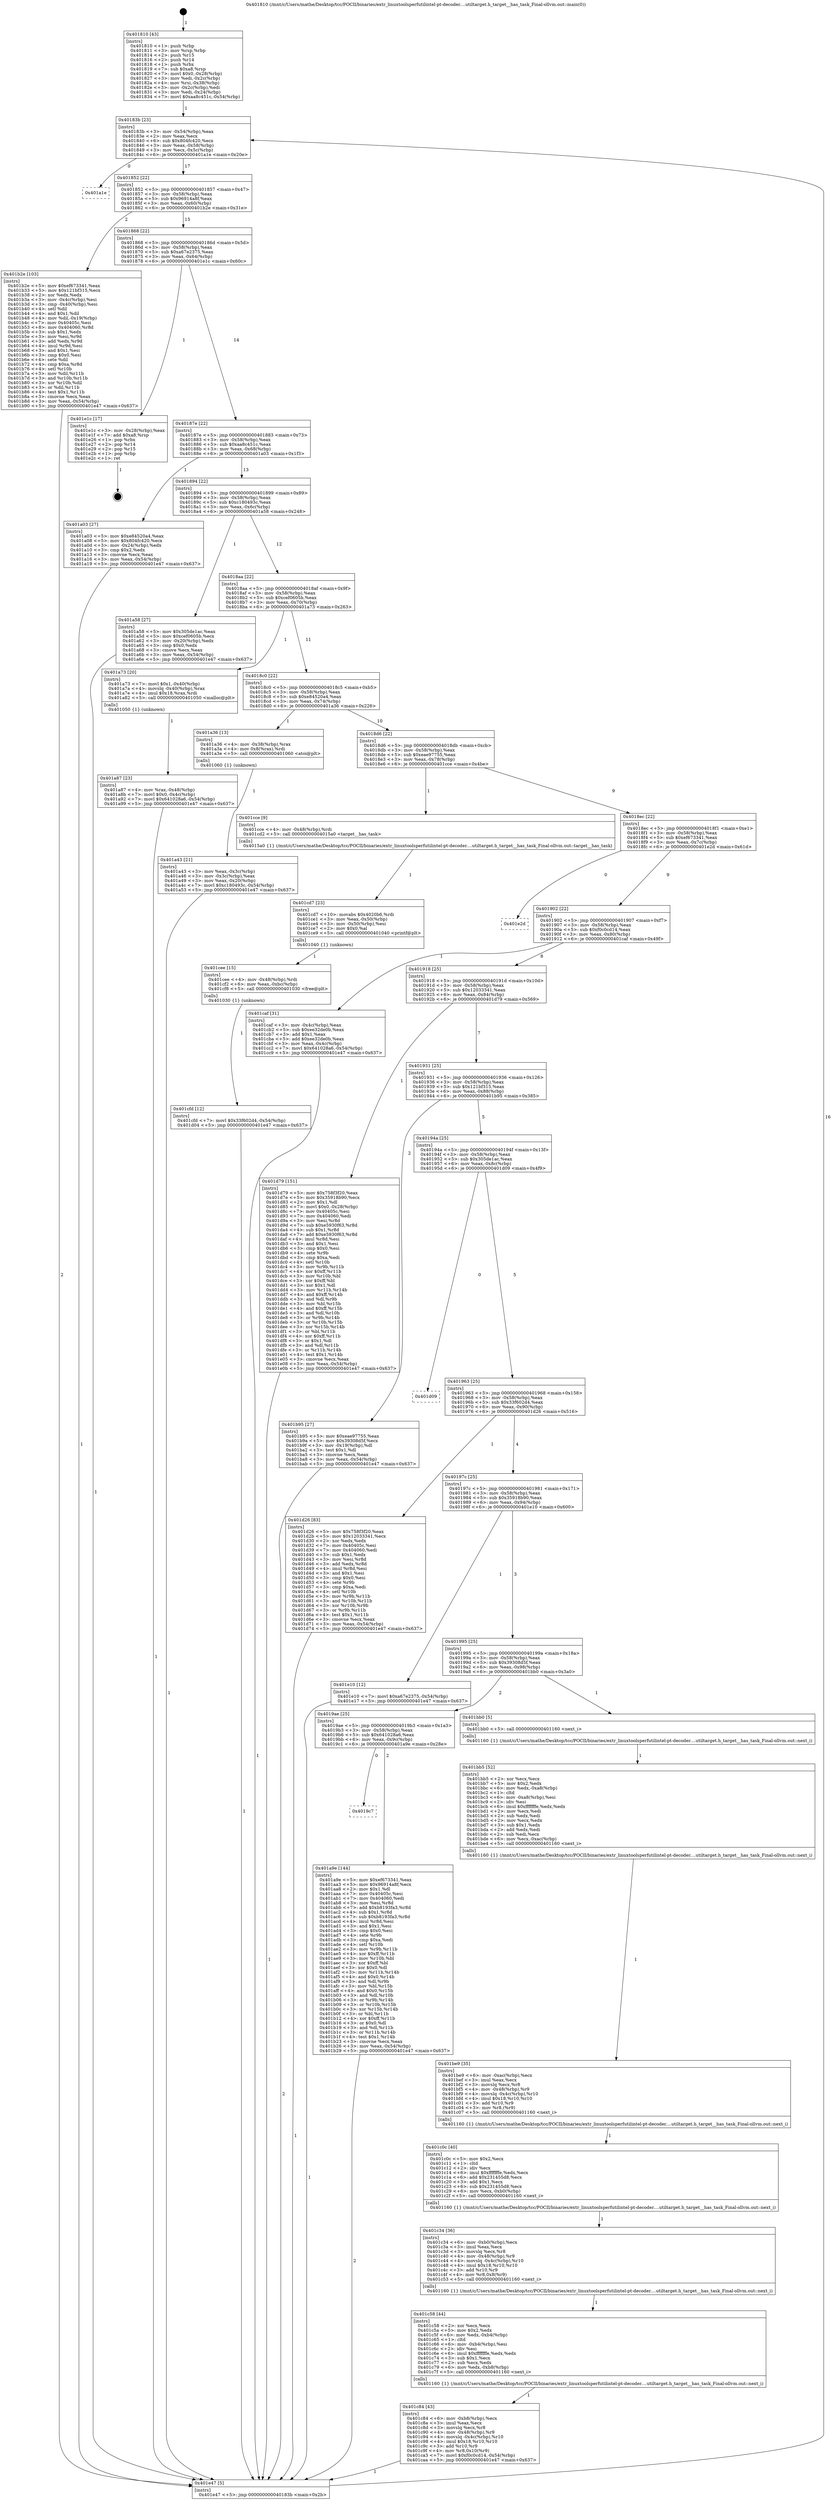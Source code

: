 digraph "0x401810" {
  label = "0x401810 (/mnt/c/Users/mathe/Desktop/tcc/POCII/binaries/extr_linuxtoolsperfutilintel-pt-decoder....utiltarget.h_target__has_task_Final-ollvm.out::main(0))"
  labelloc = "t"
  node[shape=record]

  Entry [label="",width=0.3,height=0.3,shape=circle,fillcolor=black,style=filled]
  "0x40183b" [label="{
     0x40183b [23]\l
     | [instrs]\l
     &nbsp;&nbsp;0x40183b \<+3\>: mov -0x54(%rbp),%eax\l
     &nbsp;&nbsp;0x40183e \<+2\>: mov %eax,%ecx\l
     &nbsp;&nbsp;0x401840 \<+6\>: sub $0x804fc420,%ecx\l
     &nbsp;&nbsp;0x401846 \<+3\>: mov %eax,-0x58(%rbp)\l
     &nbsp;&nbsp;0x401849 \<+3\>: mov %ecx,-0x5c(%rbp)\l
     &nbsp;&nbsp;0x40184c \<+6\>: je 0000000000401a1e \<main+0x20e\>\l
  }"]
  "0x401a1e" [label="{
     0x401a1e\l
  }", style=dashed]
  "0x401852" [label="{
     0x401852 [22]\l
     | [instrs]\l
     &nbsp;&nbsp;0x401852 \<+5\>: jmp 0000000000401857 \<main+0x47\>\l
     &nbsp;&nbsp;0x401857 \<+3\>: mov -0x58(%rbp),%eax\l
     &nbsp;&nbsp;0x40185a \<+5\>: sub $0x96914a8f,%eax\l
     &nbsp;&nbsp;0x40185f \<+3\>: mov %eax,-0x60(%rbp)\l
     &nbsp;&nbsp;0x401862 \<+6\>: je 0000000000401b2e \<main+0x31e\>\l
  }"]
  Exit [label="",width=0.3,height=0.3,shape=circle,fillcolor=black,style=filled,peripheries=2]
  "0x401b2e" [label="{
     0x401b2e [103]\l
     | [instrs]\l
     &nbsp;&nbsp;0x401b2e \<+5\>: mov $0xef673341,%eax\l
     &nbsp;&nbsp;0x401b33 \<+5\>: mov $0x121bf315,%ecx\l
     &nbsp;&nbsp;0x401b38 \<+2\>: xor %edx,%edx\l
     &nbsp;&nbsp;0x401b3a \<+3\>: mov -0x4c(%rbp),%esi\l
     &nbsp;&nbsp;0x401b3d \<+3\>: cmp -0x40(%rbp),%esi\l
     &nbsp;&nbsp;0x401b40 \<+4\>: setl %dil\l
     &nbsp;&nbsp;0x401b44 \<+4\>: and $0x1,%dil\l
     &nbsp;&nbsp;0x401b48 \<+4\>: mov %dil,-0x19(%rbp)\l
     &nbsp;&nbsp;0x401b4c \<+7\>: mov 0x40405c,%esi\l
     &nbsp;&nbsp;0x401b53 \<+8\>: mov 0x404060,%r8d\l
     &nbsp;&nbsp;0x401b5b \<+3\>: sub $0x1,%edx\l
     &nbsp;&nbsp;0x401b5e \<+3\>: mov %esi,%r9d\l
     &nbsp;&nbsp;0x401b61 \<+3\>: add %edx,%r9d\l
     &nbsp;&nbsp;0x401b64 \<+4\>: imul %r9d,%esi\l
     &nbsp;&nbsp;0x401b68 \<+3\>: and $0x1,%esi\l
     &nbsp;&nbsp;0x401b6b \<+3\>: cmp $0x0,%esi\l
     &nbsp;&nbsp;0x401b6e \<+4\>: sete %dil\l
     &nbsp;&nbsp;0x401b72 \<+4\>: cmp $0xa,%r8d\l
     &nbsp;&nbsp;0x401b76 \<+4\>: setl %r10b\l
     &nbsp;&nbsp;0x401b7a \<+3\>: mov %dil,%r11b\l
     &nbsp;&nbsp;0x401b7d \<+3\>: and %r10b,%r11b\l
     &nbsp;&nbsp;0x401b80 \<+3\>: xor %r10b,%dil\l
     &nbsp;&nbsp;0x401b83 \<+3\>: or %dil,%r11b\l
     &nbsp;&nbsp;0x401b86 \<+4\>: test $0x1,%r11b\l
     &nbsp;&nbsp;0x401b8a \<+3\>: cmovne %ecx,%eax\l
     &nbsp;&nbsp;0x401b8d \<+3\>: mov %eax,-0x54(%rbp)\l
     &nbsp;&nbsp;0x401b90 \<+5\>: jmp 0000000000401e47 \<main+0x637\>\l
  }"]
  "0x401868" [label="{
     0x401868 [22]\l
     | [instrs]\l
     &nbsp;&nbsp;0x401868 \<+5\>: jmp 000000000040186d \<main+0x5d\>\l
     &nbsp;&nbsp;0x40186d \<+3\>: mov -0x58(%rbp),%eax\l
     &nbsp;&nbsp;0x401870 \<+5\>: sub $0xa67e2375,%eax\l
     &nbsp;&nbsp;0x401875 \<+3\>: mov %eax,-0x64(%rbp)\l
     &nbsp;&nbsp;0x401878 \<+6\>: je 0000000000401e1c \<main+0x60c\>\l
  }"]
  "0x401cfd" [label="{
     0x401cfd [12]\l
     | [instrs]\l
     &nbsp;&nbsp;0x401cfd \<+7\>: movl $0x33f602d4,-0x54(%rbp)\l
     &nbsp;&nbsp;0x401d04 \<+5\>: jmp 0000000000401e47 \<main+0x637\>\l
  }"]
  "0x401e1c" [label="{
     0x401e1c [17]\l
     | [instrs]\l
     &nbsp;&nbsp;0x401e1c \<+3\>: mov -0x28(%rbp),%eax\l
     &nbsp;&nbsp;0x401e1f \<+7\>: add $0xa8,%rsp\l
     &nbsp;&nbsp;0x401e26 \<+1\>: pop %rbx\l
     &nbsp;&nbsp;0x401e27 \<+2\>: pop %r14\l
     &nbsp;&nbsp;0x401e29 \<+2\>: pop %r15\l
     &nbsp;&nbsp;0x401e2b \<+1\>: pop %rbp\l
     &nbsp;&nbsp;0x401e2c \<+1\>: ret\l
  }"]
  "0x40187e" [label="{
     0x40187e [22]\l
     | [instrs]\l
     &nbsp;&nbsp;0x40187e \<+5\>: jmp 0000000000401883 \<main+0x73\>\l
     &nbsp;&nbsp;0x401883 \<+3\>: mov -0x58(%rbp),%eax\l
     &nbsp;&nbsp;0x401886 \<+5\>: sub $0xaa8c451c,%eax\l
     &nbsp;&nbsp;0x40188b \<+3\>: mov %eax,-0x68(%rbp)\l
     &nbsp;&nbsp;0x40188e \<+6\>: je 0000000000401a03 \<main+0x1f3\>\l
  }"]
  "0x401cee" [label="{
     0x401cee [15]\l
     | [instrs]\l
     &nbsp;&nbsp;0x401cee \<+4\>: mov -0x48(%rbp),%rdi\l
     &nbsp;&nbsp;0x401cf2 \<+6\>: mov %eax,-0xbc(%rbp)\l
     &nbsp;&nbsp;0x401cf8 \<+5\>: call 0000000000401030 \<free@plt\>\l
     | [calls]\l
     &nbsp;&nbsp;0x401030 \{1\} (unknown)\l
  }"]
  "0x401a03" [label="{
     0x401a03 [27]\l
     | [instrs]\l
     &nbsp;&nbsp;0x401a03 \<+5\>: mov $0xe84520a4,%eax\l
     &nbsp;&nbsp;0x401a08 \<+5\>: mov $0x804fc420,%ecx\l
     &nbsp;&nbsp;0x401a0d \<+3\>: mov -0x24(%rbp),%edx\l
     &nbsp;&nbsp;0x401a10 \<+3\>: cmp $0x2,%edx\l
     &nbsp;&nbsp;0x401a13 \<+3\>: cmovne %ecx,%eax\l
     &nbsp;&nbsp;0x401a16 \<+3\>: mov %eax,-0x54(%rbp)\l
     &nbsp;&nbsp;0x401a19 \<+5\>: jmp 0000000000401e47 \<main+0x637\>\l
  }"]
  "0x401894" [label="{
     0x401894 [22]\l
     | [instrs]\l
     &nbsp;&nbsp;0x401894 \<+5\>: jmp 0000000000401899 \<main+0x89\>\l
     &nbsp;&nbsp;0x401899 \<+3\>: mov -0x58(%rbp),%eax\l
     &nbsp;&nbsp;0x40189c \<+5\>: sub $0xc180493c,%eax\l
     &nbsp;&nbsp;0x4018a1 \<+3\>: mov %eax,-0x6c(%rbp)\l
     &nbsp;&nbsp;0x4018a4 \<+6\>: je 0000000000401a58 \<main+0x248\>\l
  }"]
  "0x401e47" [label="{
     0x401e47 [5]\l
     | [instrs]\l
     &nbsp;&nbsp;0x401e47 \<+5\>: jmp 000000000040183b \<main+0x2b\>\l
  }"]
  "0x401810" [label="{
     0x401810 [43]\l
     | [instrs]\l
     &nbsp;&nbsp;0x401810 \<+1\>: push %rbp\l
     &nbsp;&nbsp;0x401811 \<+3\>: mov %rsp,%rbp\l
     &nbsp;&nbsp;0x401814 \<+2\>: push %r15\l
     &nbsp;&nbsp;0x401816 \<+2\>: push %r14\l
     &nbsp;&nbsp;0x401818 \<+1\>: push %rbx\l
     &nbsp;&nbsp;0x401819 \<+7\>: sub $0xa8,%rsp\l
     &nbsp;&nbsp;0x401820 \<+7\>: movl $0x0,-0x28(%rbp)\l
     &nbsp;&nbsp;0x401827 \<+3\>: mov %edi,-0x2c(%rbp)\l
     &nbsp;&nbsp;0x40182a \<+4\>: mov %rsi,-0x38(%rbp)\l
     &nbsp;&nbsp;0x40182e \<+3\>: mov -0x2c(%rbp),%edi\l
     &nbsp;&nbsp;0x401831 \<+3\>: mov %edi,-0x24(%rbp)\l
     &nbsp;&nbsp;0x401834 \<+7\>: movl $0xaa8c451c,-0x54(%rbp)\l
  }"]
  "0x401cd7" [label="{
     0x401cd7 [23]\l
     | [instrs]\l
     &nbsp;&nbsp;0x401cd7 \<+10\>: movabs $0x4020b6,%rdi\l
     &nbsp;&nbsp;0x401ce1 \<+3\>: mov %eax,-0x50(%rbp)\l
     &nbsp;&nbsp;0x401ce4 \<+3\>: mov -0x50(%rbp),%esi\l
     &nbsp;&nbsp;0x401ce7 \<+2\>: mov $0x0,%al\l
     &nbsp;&nbsp;0x401ce9 \<+5\>: call 0000000000401040 \<printf@plt\>\l
     | [calls]\l
     &nbsp;&nbsp;0x401040 \{1\} (unknown)\l
  }"]
  "0x401a58" [label="{
     0x401a58 [27]\l
     | [instrs]\l
     &nbsp;&nbsp;0x401a58 \<+5\>: mov $0x305de1ac,%eax\l
     &nbsp;&nbsp;0x401a5d \<+5\>: mov $0xcef0605b,%ecx\l
     &nbsp;&nbsp;0x401a62 \<+3\>: mov -0x20(%rbp),%edx\l
     &nbsp;&nbsp;0x401a65 \<+3\>: cmp $0x0,%edx\l
     &nbsp;&nbsp;0x401a68 \<+3\>: cmove %ecx,%eax\l
     &nbsp;&nbsp;0x401a6b \<+3\>: mov %eax,-0x54(%rbp)\l
     &nbsp;&nbsp;0x401a6e \<+5\>: jmp 0000000000401e47 \<main+0x637\>\l
  }"]
  "0x4018aa" [label="{
     0x4018aa [22]\l
     | [instrs]\l
     &nbsp;&nbsp;0x4018aa \<+5\>: jmp 00000000004018af \<main+0x9f\>\l
     &nbsp;&nbsp;0x4018af \<+3\>: mov -0x58(%rbp),%eax\l
     &nbsp;&nbsp;0x4018b2 \<+5\>: sub $0xcef0605b,%eax\l
     &nbsp;&nbsp;0x4018b7 \<+3\>: mov %eax,-0x70(%rbp)\l
     &nbsp;&nbsp;0x4018ba \<+6\>: je 0000000000401a73 \<main+0x263\>\l
  }"]
  "0x401c84" [label="{
     0x401c84 [43]\l
     | [instrs]\l
     &nbsp;&nbsp;0x401c84 \<+6\>: mov -0xb8(%rbp),%ecx\l
     &nbsp;&nbsp;0x401c8a \<+3\>: imul %eax,%ecx\l
     &nbsp;&nbsp;0x401c8d \<+3\>: movslq %ecx,%r8\l
     &nbsp;&nbsp;0x401c90 \<+4\>: mov -0x48(%rbp),%r9\l
     &nbsp;&nbsp;0x401c94 \<+4\>: movslq -0x4c(%rbp),%r10\l
     &nbsp;&nbsp;0x401c98 \<+4\>: imul $0x18,%r10,%r10\l
     &nbsp;&nbsp;0x401c9c \<+3\>: add %r10,%r9\l
     &nbsp;&nbsp;0x401c9f \<+4\>: mov %r8,0x10(%r9)\l
     &nbsp;&nbsp;0x401ca3 \<+7\>: movl $0xf0c0cd14,-0x54(%rbp)\l
     &nbsp;&nbsp;0x401caa \<+5\>: jmp 0000000000401e47 \<main+0x637\>\l
  }"]
  "0x401a73" [label="{
     0x401a73 [20]\l
     | [instrs]\l
     &nbsp;&nbsp;0x401a73 \<+7\>: movl $0x1,-0x40(%rbp)\l
     &nbsp;&nbsp;0x401a7a \<+4\>: movslq -0x40(%rbp),%rax\l
     &nbsp;&nbsp;0x401a7e \<+4\>: imul $0x18,%rax,%rdi\l
     &nbsp;&nbsp;0x401a82 \<+5\>: call 0000000000401050 \<malloc@plt\>\l
     | [calls]\l
     &nbsp;&nbsp;0x401050 \{1\} (unknown)\l
  }"]
  "0x4018c0" [label="{
     0x4018c0 [22]\l
     | [instrs]\l
     &nbsp;&nbsp;0x4018c0 \<+5\>: jmp 00000000004018c5 \<main+0xb5\>\l
     &nbsp;&nbsp;0x4018c5 \<+3\>: mov -0x58(%rbp),%eax\l
     &nbsp;&nbsp;0x4018c8 \<+5\>: sub $0xe84520a4,%eax\l
     &nbsp;&nbsp;0x4018cd \<+3\>: mov %eax,-0x74(%rbp)\l
     &nbsp;&nbsp;0x4018d0 \<+6\>: je 0000000000401a36 \<main+0x226\>\l
  }"]
  "0x401c58" [label="{
     0x401c58 [44]\l
     | [instrs]\l
     &nbsp;&nbsp;0x401c58 \<+2\>: xor %ecx,%ecx\l
     &nbsp;&nbsp;0x401c5a \<+5\>: mov $0x2,%edx\l
     &nbsp;&nbsp;0x401c5f \<+6\>: mov %edx,-0xb4(%rbp)\l
     &nbsp;&nbsp;0x401c65 \<+1\>: cltd\l
     &nbsp;&nbsp;0x401c66 \<+6\>: mov -0xb4(%rbp),%esi\l
     &nbsp;&nbsp;0x401c6c \<+2\>: idiv %esi\l
     &nbsp;&nbsp;0x401c6e \<+6\>: imul $0xfffffffe,%edx,%edx\l
     &nbsp;&nbsp;0x401c74 \<+3\>: sub $0x1,%ecx\l
     &nbsp;&nbsp;0x401c77 \<+2\>: sub %ecx,%edx\l
     &nbsp;&nbsp;0x401c79 \<+6\>: mov %edx,-0xb8(%rbp)\l
     &nbsp;&nbsp;0x401c7f \<+5\>: call 0000000000401160 \<next_i\>\l
     | [calls]\l
     &nbsp;&nbsp;0x401160 \{1\} (/mnt/c/Users/mathe/Desktop/tcc/POCII/binaries/extr_linuxtoolsperfutilintel-pt-decoder....utiltarget.h_target__has_task_Final-ollvm.out::next_i)\l
  }"]
  "0x401a36" [label="{
     0x401a36 [13]\l
     | [instrs]\l
     &nbsp;&nbsp;0x401a36 \<+4\>: mov -0x38(%rbp),%rax\l
     &nbsp;&nbsp;0x401a3a \<+4\>: mov 0x8(%rax),%rdi\l
     &nbsp;&nbsp;0x401a3e \<+5\>: call 0000000000401060 \<atoi@plt\>\l
     | [calls]\l
     &nbsp;&nbsp;0x401060 \{1\} (unknown)\l
  }"]
  "0x4018d6" [label="{
     0x4018d6 [22]\l
     | [instrs]\l
     &nbsp;&nbsp;0x4018d6 \<+5\>: jmp 00000000004018db \<main+0xcb\>\l
     &nbsp;&nbsp;0x4018db \<+3\>: mov -0x58(%rbp),%eax\l
     &nbsp;&nbsp;0x4018de \<+5\>: sub $0xeae97755,%eax\l
     &nbsp;&nbsp;0x4018e3 \<+3\>: mov %eax,-0x78(%rbp)\l
     &nbsp;&nbsp;0x4018e6 \<+6\>: je 0000000000401cce \<main+0x4be\>\l
  }"]
  "0x401a43" [label="{
     0x401a43 [21]\l
     | [instrs]\l
     &nbsp;&nbsp;0x401a43 \<+3\>: mov %eax,-0x3c(%rbp)\l
     &nbsp;&nbsp;0x401a46 \<+3\>: mov -0x3c(%rbp),%eax\l
     &nbsp;&nbsp;0x401a49 \<+3\>: mov %eax,-0x20(%rbp)\l
     &nbsp;&nbsp;0x401a4c \<+7\>: movl $0xc180493c,-0x54(%rbp)\l
     &nbsp;&nbsp;0x401a53 \<+5\>: jmp 0000000000401e47 \<main+0x637\>\l
  }"]
  "0x401a87" [label="{
     0x401a87 [23]\l
     | [instrs]\l
     &nbsp;&nbsp;0x401a87 \<+4\>: mov %rax,-0x48(%rbp)\l
     &nbsp;&nbsp;0x401a8b \<+7\>: movl $0x0,-0x4c(%rbp)\l
     &nbsp;&nbsp;0x401a92 \<+7\>: movl $0x641028a6,-0x54(%rbp)\l
     &nbsp;&nbsp;0x401a99 \<+5\>: jmp 0000000000401e47 \<main+0x637\>\l
  }"]
  "0x401c34" [label="{
     0x401c34 [36]\l
     | [instrs]\l
     &nbsp;&nbsp;0x401c34 \<+6\>: mov -0xb0(%rbp),%ecx\l
     &nbsp;&nbsp;0x401c3a \<+3\>: imul %eax,%ecx\l
     &nbsp;&nbsp;0x401c3d \<+3\>: movslq %ecx,%r8\l
     &nbsp;&nbsp;0x401c40 \<+4\>: mov -0x48(%rbp),%r9\l
     &nbsp;&nbsp;0x401c44 \<+4\>: movslq -0x4c(%rbp),%r10\l
     &nbsp;&nbsp;0x401c48 \<+4\>: imul $0x18,%r10,%r10\l
     &nbsp;&nbsp;0x401c4c \<+3\>: add %r10,%r9\l
     &nbsp;&nbsp;0x401c4f \<+4\>: mov %r8,0x8(%r9)\l
     &nbsp;&nbsp;0x401c53 \<+5\>: call 0000000000401160 \<next_i\>\l
     | [calls]\l
     &nbsp;&nbsp;0x401160 \{1\} (/mnt/c/Users/mathe/Desktop/tcc/POCII/binaries/extr_linuxtoolsperfutilintel-pt-decoder....utiltarget.h_target__has_task_Final-ollvm.out::next_i)\l
  }"]
  "0x401cce" [label="{
     0x401cce [9]\l
     | [instrs]\l
     &nbsp;&nbsp;0x401cce \<+4\>: mov -0x48(%rbp),%rdi\l
     &nbsp;&nbsp;0x401cd2 \<+5\>: call 00000000004015a0 \<target__has_task\>\l
     | [calls]\l
     &nbsp;&nbsp;0x4015a0 \{1\} (/mnt/c/Users/mathe/Desktop/tcc/POCII/binaries/extr_linuxtoolsperfutilintel-pt-decoder....utiltarget.h_target__has_task_Final-ollvm.out::target__has_task)\l
  }"]
  "0x4018ec" [label="{
     0x4018ec [22]\l
     | [instrs]\l
     &nbsp;&nbsp;0x4018ec \<+5\>: jmp 00000000004018f1 \<main+0xe1\>\l
     &nbsp;&nbsp;0x4018f1 \<+3\>: mov -0x58(%rbp),%eax\l
     &nbsp;&nbsp;0x4018f4 \<+5\>: sub $0xef673341,%eax\l
     &nbsp;&nbsp;0x4018f9 \<+3\>: mov %eax,-0x7c(%rbp)\l
     &nbsp;&nbsp;0x4018fc \<+6\>: je 0000000000401e2d \<main+0x61d\>\l
  }"]
  "0x401c0c" [label="{
     0x401c0c [40]\l
     | [instrs]\l
     &nbsp;&nbsp;0x401c0c \<+5\>: mov $0x2,%ecx\l
     &nbsp;&nbsp;0x401c11 \<+1\>: cltd\l
     &nbsp;&nbsp;0x401c12 \<+2\>: idiv %ecx\l
     &nbsp;&nbsp;0x401c14 \<+6\>: imul $0xfffffffe,%edx,%ecx\l
     &nbsp;&nbsp;0x401c1a \<+6\>: add $0x231455d8,%ecx\l
     &nbsp;&nbsp;0x401c20 \<+3\>: add $0x1,%ecx\l
     &nbsp;&nbsp;0x401c23 \<+6\>: sub $0x231455d8,%ecx\l
     &nbsp;&nbsp;0x401c29 \<+6\>: mov %ecx,-0xb0(%rbp)\l
     &nbsp;&nbsp;0x401c2f \<+5\>: call 0000000000401160 \<next_i\>\l
     | [calls]\l
     &nbsp;&nbsp;0x401160 \{1\} (/mnt/c/Users/mathe/Desktop/tcc/POCII/binaries/extr_linuxtoolsperfutilintel-pt-decoder....utiltarget.h_target__has_task_Final-ollvm.out::next_i)\l
  }"]
  "0x401e2d" [label="{
     0x401e2d\l
  }", style=dashed]
  "0x401902" [label="{
     0x401902 [22]\l
     | [instrs]\l
     &nbsp;&nbsp;0x401902 \<+5\>: jmp 0000000000401907 \<main+0xf7\>\l
     &nbsp;&nbsp;0x401907 \<+3\>: mov -0x58(%rbp),%eax\l
     &nbsp;&nbsp;0x40190a \<+5\>: sub $0xf0c0cd14,%eax\l
     &nbsp;&nbsp;0x40190f \<+3\>: mov %eax,-0x80(%rbp)\l
     &nbsp;&nbsp;0x401912 \<+6\>: je 0000000000401caf \<main+0x49f\>\l
  }"]
  "0x401be9" [label="{
     0x401be9 [35]\l
     | [instrs]\l
     &nbsp;&nbsp;0x401be9 \<+6\>: mov -0xac(%rbp),%ecx\l
     &nbsp;&nbsp;0x401bef \<+3\>: imul %eax,%ecx\l
     &nbsp;&nbsp;0x401bf2 \<+3\>: movslq %ecx,%r8\l
     &nbsp;&nbsp;0x401bf5 \<+4\>: mov -0x48(%rbp),%r9\l
     &nbsp;&nbsp;0x401bf9 \<+4\>: movslq -0x4c(%rbp),%r10\l
     &nbsp;&nbsp;0x401bfd \<+4\>: imul $0x18,%r10,%r10\l
     &nbsp;&nbsp;0x401c01 \<+3\>: add %r10,%r9\l
     &nbsp;&nbsp;0x401c04 \<+3\>: mov %r8,(%r9)\l
     &nbsp;&nbsp;0x401c07 \<+5\>: call 0000000000401160 \<next_i\>\l
     | [calls]\l
     &nbsp;&nbsp;0x401160 \{1\} (/mnt/c/Users/mathe/Desktop/tcc/POCII/binaries/extr_linuxtoolsperfutilintel-pt-decoder....utiltarget.h_target__has_task_Final-ollvm.out::next_i)\l
  }"]
  "0x401caf" [label="{
     0x401caf [31]\l
     | [instrs]\l
     &nbsp;&nbsp;0x401caf \<+3\>: mov -0x4c(%rbp),%eax\l
     &nbsp;&nbsp;0x401cb2 \<+5\>: sub $0xee32de0b,%eax\l
     &nbsp;&nbsp;0x401cb7 \<+3\>: add $0x1,%eax\l
     &nbsp;&nbsp;0x401cba \<+5\>: add $0xee32de0b,%eax\l
     &nbsp;&nbsp;0x401cbf \<+3\>: mov %eax,-0x4c(%rbp)\l
     &nbsp;&nbsp;0x401cc2 \<+7\>: movl $0x641028a6,-0x54(%rbp)\l
     &nbsp;&nbsp;0x401cc9 \<+5\>: jmp 0000000000401e47 \<main+0x637\>\l
  }"]
  "0x401918" [label="{
     0x401918 [25]\l
     | [instrs]\l
     &nbsp;&nbsp;0x401918 \<+5\>: jmp 000000000040191d \<main+0x10d\>\l
     &nbsp;&nbsp;0x40191d \<+3\>: mov -0x58(%rbp),%eax\l
     &nbsp;&nbsp;0x401920 \<+5\>: sub $0x12033341,%eax\l
     &nbsp;&nbsp;0x401925 \<+6\>: mov %eax,-0x84(%rbp)\l
     &nbsp;&nbsp;0x40192b \<+6\>: je 0000000000401d79 \<main+0x569\>\l
  }"]
  "0x401bb5" [label="{
     0x401bb5 [52]\l
     | [instrs]\l
     &nbsp;&nbsp;0x401bb5 \<+2\>: xor %ecx,%ecx\l
     &nbsp;&nbsp;0x401bb7 \<+5\>: mov $0x2,%edx\l
     &nbsp;&nbsp;0x401bbc \<+6\>: mov %edx,-0xa8(%rbp)\l
     &nbsp;&nbsp;0x401bc2 \<+1\>: cltd\l
     &nbsp;&nbsp;0x401bc3 \<+6\>: mov -0xa8(%rbp),%esi\l
     &nbsp;&nbsp;0x401bc9 \<+2\>: idiv %esi\l
     &nbsp;&nbsp;0x401bcb \<+6\>: imul $0xfffffffe,%edx,%edx\l
     &nbsp;&nbsp;0x401bd1 \<+2\>: mov %ecx,%edi\l
     &nbsp;&nbsp;0x401bd3 \<+2\>: sub %edx,%edi\l
     &nbsp;&nbsp;0x401bd5 \<+2\>: mov %ecx,%edx\l
     &nbsp;&nbsp;0x401bd7 \<+3\>: sub $0x1,%edx\l
     &nbsp;&nbsp;0x401bda \<+2\>: add %edx,%edi\l
     &nbsp;&nbsp;0x401bdc \<+2\>: sub %edi,%ecx\l
     &nbsp;&nbsp;0x401bde \<+6\>: mov %ecx,-0xac(%rbp)\l
     &nbsp;&nbsp;0x401be4 \<+5\>: call 0000000000401160 \<next_i\>\l
     | [calls]\l
     &nbsp;&nbsp;0x401160 \{1\} (/mnt/c/Users/mathe/Desktop/tcc/POCII/binaries/extr_linuxtoolsperfutilintel-pt-decoder....utiltarget.h_target__has_task_Final-ollvm.out::next_i)\l
  }"]
  "0x401d79" [label="{
     0x401d79 [151]\l
     | [instrs]\l
     &nbsp;&nbsp;0x401d79 \<+5\>: mov $0x758f3f20,%eax\l
     &nbsp;&nbsp;0x401d7e \<+5\>: mov $0x35918b90,%ecx\l
     &nbsp;&nbsp;0x401d83 \<+2\>: mov $0x1,%dl\l
     &nbsp;&nbsp;0x401d85 \<+7\>: movl $0x0,-0x28(%rbp)\l
     &nbsp;&nbsp;0x401d8c \<+7\>: mov 0x40405c,%esi\l
     &nbsp;&nbsp;0x401d93 \<+7\>: mov 0x404060,%edi\l
     &nbsp;&nbsp;0x401d9a \<+3\>: mov %esi,%r8d\l
     &nbsp;&nbsp;0x401d9d \<+7\>: sub $0xe5930f63,%r8d\l
     &nbsp;&nbsp;0x401da4 \<+4\>: sub $0x1,%r8d\l
     &nbsp;&nbsp;0x401da8 \<+7\>: add $0xe5930f63,%r8d\l
     &nbsp;&nbsp;0x401daf \<+4\>: imul %r8d,%esi\l
     &nbsp;&nbsp;0x401db3 \<+3\>: and $0x1,%esi\l
     &nbsp;&nbsp;0x401db6 \<+3\>: cmp $0x0,%esi\l
     &nbsp;&nbsp;0x401db9 \<+4\>: sete %r9b\l
     &nbsp;&nbsp;0x401dbd \<+3\>: cmp $0xa,%edi\l
     &nbsp;&nbsp;0x401dc0 \<+4\>: setl %r10b\l
     &nbsp;&nbsp;0x401dc4 \<+3\>: mov %r9b,%r11b\l
     &nbsp;&nbsp;0x401dc7 \<+4\>: xor $0xff,%r11b\l
     &nbsp;&nbsp;0x401dcb \<+3\>: mov %r10b,%bl\l
     &nbsp;&nbsp;0x401dce \<+3\>: xor $0xff,%bl\l
     &nbsp;&nbsp;0x401dd1 \<+3\>: xor $0x1,%dl\l
     &nbsp;&nbsp;0x401dd4 \<+3\>: mov %r11b,%r14b\l
     &nbsp;&nbsp;0x401dd7 \<+4\>: and $0xff,%r14b\l
     &nbsp;&nbsp;0x401ddb \<+3\>: and %dl,%r9b\l
     &nbsp;&nbsp;0x401dde \<+3\>: mov %bl,%r15b\l
     &nbsp;&nbsp;0x401de1 \<+4\>: and $0xff,%r15b\l
     &nbsp;&nbsp;0x401de5 \<+3\>: and %dl,%r10b\l
     &nbsp;&nbsp;0x401de8 \<+3\>: or %r9b,%r14b\l
     &nbsp;&nbsp;0x401deb \<+3\>: or %r10b,%r15b\l
     &nbsp;&nbsp;0x401dee \<+3\>: xor %r15b,%r14b\l
     &nbsp;&nbsp;0x401df1 \<+3\>: or %bl,%r11b\l
     &nbsp;&nbsp;0x401df4 \<+4\>: xor $0xff,%r11b\l
     &nbsp;&nbsp;0x401df8 \<+3\>: or $0x1,%dl\l
     &nbsp;&nbsp;0x401dfb \<+3\>: and %dl,%r11b\l
     &nbsp;&nbsp;0x401dfe \<+3\>: or %r11b,%r14b\l
     &nbsp;&nbsp;0x401e01 \<+4\>: test $0x1,%r14b\l
     &nbsp;&nbsp;0x401e05 \<+3\>: cmovne %ecx,%eax\l
     &nbsp;&nbsp;0x401e08 \<+3\>: mov %eax,-0x54(%rbp)\l
     &nbsp;&nbsp;0x401e0b \<+5\>: jmp 0000000000401e47 \<main+0x637\>\l
  }"]
  "0x401931" [label="{
     0x401931 [25]\l
     | [instrs]\l
     &nbsp;&nbsp;0x401931 \<+5\>: jmp 0000000000401936 \<main+0x126\>\l
     &nbsp;&nbsp;0x401936 \<+3\>: mov -0x58(%rbp),%eax\l
     &nbsp;&nbsp;0x401939 \<+5\>: sub $0x121bf315,%eax\l
     &nbsp;&nbsp;0x40193e \<+6\>: mov %eax,-0x88(%rbp)\l
     &nbsp;&nbsp;0x401944 \<+6\>: je 0000000000401b95 \<main+0x385\>\l
  }"]
  "0x4019c7" [label="{
     0x4019c7\l
  }", style=dashed]
  "0x401b95" [label="{
     0x401b95 [27]\l
     | [instrs]\l
     &nbsp;&nbsp;0x401b95 \<+5\>: mov $0xeae97755,%eax\l
     &nbsp;&nbsp;0x401b9a \<+5\>: mov $0x39308d5f,%ecx\l
     &nbsp;&nbsp;0x401b9f \<+3\>: mov -0x19(%rbp),%dl\l
     &nbsp;&nbsp;0x401ba2 \<+3\>: test $0x1,%dl\l
     &nbsp;&nbsp;0x401ba5 \<+3\>: cmovne %ecx,%eax\l
     &nbsp;&nbsp;0x401ba8 \<+3\>: mov %eax,-0x54(%rbp)\l
     &nbsp;&nbsp;0x401bab \<+5\>: jmp 0000000000401e47 \<main+0x637\>\l
  }"]
  "0x40194a" [label="{
     0x40194a [25]\l
     | [instrs]\l
     &nbsp;&nbsp;0x40194a \<+5\>: jmp 000000000040194f \<main+0x13f\>\l
     &nbsp;&nbsp;0x40194f \<+3\>: mov -0x58(%rbp),%eax\l
     &nbsp;&nbsp;0x401952 \<+5\>: sub $0x305de1ac,%eax\l
     &nbsp;&nbsp;0x401957 \<+6\>: mov %eax,-0x8c(%rbp)\l
     &nbsp;&nbsp;0x40195d \<+6\>: je 0000000000401d09 \<main+0x4f9\>\l
  }"]
  "0x401a9e" [label="{
     0x401a9e [144]\l
     | [instrs]\l
     &nbsp;&nbsp;0x401a9e \<+5\>: mov $0xef673341,%eax\l
     &nbsp;&nbsp;0x401aa3 \<+5\>: mov $0x96914a8f,%ecx\l
     &nbsp;&nbsp;0x401aa8 \<+2\>: mov $0x1,%dl\l
     &nbsp;&nbsp;0x401aaa \<+7\>: mov 0x40405c,%esi\l
     &nbsp;&nbsp;0x401ab1 \<+7\>: mov 0x404060,%edi\l
     &nbsp;&nbsp;0x401ab8 \<+3\>: mov %esi,%r8d\l
     &nbsp;&nbsp;0x401abb \<+7\>: add $0xb8193fa3,%r8d\l
     &nbsp;&nbsp;0x401ac2 \<+4\>: sub $0x1,%r8d\l
     &nbsp;&nbsp;0x401ac6 \<+7\>: sub $0xb8193fa3,%r8d\l
     &nbsp;&nbsp;0x401acd \<+4\>: imul %r8d,%esi\l
     &nbsp;&nbsp;0x401ad1 \<+3\>: and $0x1,%esi\l
     &nbsp;&nbsp;0x401ad4 \<+3\>: cmp $0x0,%esi\l
     &nbsp;&nbsp;0x401ad7 \<+4\>: sete %r9b\l
     &nbsp;&nbsp;0x401adb \<+3\>: cmp $0xa,%edi\l
     &nbsp;&nbsp;0x401ade \<+4\>: setl %r10b\l
     &nbsp;&nbsp;0x401ae2 \<+3\>: mov %r9b,%r11b\l
     &nbsp;&nbsp;0x401ae5 \<+4\>: xor $0xff,%r11b\l
     &nbsp;&nbsp;0x401ae9 \<+3\>: mov %r10b,%bl\l
     &nbsp;&nbsp;0x401aec \<+3\>: xor $0xff,%bl\l
     &nbsp;&nbsp;0x401aef \<+3\>: xor $0x0,%dl\l
     &nbsp;&nbsp;0x401af2 \<+3\>: mov %r11b,%r14b\l
     &nbsp;&nbsp;0x401af5 \<+4\>: and $0x0,%r14b\l
     &nbsp;&nbsp;0x401af9 \<+3\>: and %dl,%r9b\l
     &nbsp;&nbsp;0x401afc \<+3\>: mov %bl,%r15b\l
     &nbsp;&nbsp;0x401aff \<+4\>: and $0x0,%r15b\l
     &nbsp;&nbsp;0x401b03 \<+3\>: and %dl,%r10b\l
     &nbsp;&nbsp;0x401b06 \<+3\>: or %r9b,%r14b\l
     &nbsp;&nbsp;0x401b09 \<+3\>: or %r10b,%r15b\l
     &nbsp;&nbsp;0x401b0c \<+3\>: xor %r15b,%r14b\l
     &nbsp;&nbsp;0x401b0f \<+3\>: or %bl,%r11b\l
     &nbsp;&nbsp;0x401b12 \<+4\>: xor $0xff,%r11b\l
     &nbsp;&nbsp;0x401b16 \<+3\>: or $0x0,%dl\l
     &nbsp;&nbsp;0x401b19 \<+3\>: and %dl,%r11b\l
     &nbsp;&nbsp;0x401b1c \<+3\>: or %r11b,%r14b\l
     &nbsp;&nbsp;0x401b1f \<+4\>: test $0x1,%r14b\l
     &nbsp;&nbsp;0x401b23 \<+3\>: cmovne %ecx,%eax\l
     &nbsp;&nbsp;0x401b26 \<+3\>: mov %eax,-0x54(%rbp)\l
     &nbsp;&nbsp;0x401b29 \<+5\>: jmp 0000000000401e47 \<main+0x637\>\l
  }"]
  "0x401d09" [label="{
     0x401d09\l
  }", style=dashed]
  "0x401963" [label="{
     0x401963 [25]\l
     | [instrs]\l
     &nbsp;&nbsp;0x401963 \<+5\>: jmp 0000000000401968 \<main+0x158\>\l
     &nbsp;&nbsp;0x401968 \<+3\>: mov -0x58(%rbp),%eax\l
     &nbsp;&nbsp;0x40196b \<+5\>: sub $0x33f602d4,%eax\l
     &nbsp;&nbsp;0x401970 \<+6\>: mov %eax,-0x90(%rbp)\l
     &nbsp;&nbsp;0x401976 \<+6\>: je 0000000000401d26 \<main+0x516\>\l
  }"]
  "0x4019ae" [label="{
     0x4019ae [25]\l
     | [instrs]\l
     &nbsp;&nbsp;0x4019ae \<+5\>: jmp 00000000004019b3 \<main+0x1a3\>\l
     &nbsp;&nbsp;0x4019b3 \<+3\>: mov -0x58(%rbp),%eax\l
     &nbsp;&nbsp;0x4019b6 \<+5\>: sub $0x641028a6,%eax\l
     &nbsp;&nbsp;0x4019bb \<+6\>: mov %eax,-0x9c(%rbp)\l
     &nbsp;&nbsp;0x4019c1 \<+6\>: je 0000000000401a9e \<main+0x28e\>\l
  }"]
  "0x401d26" [label="{
     0x401d26 [83]\l
     | [instrs]\l
     &nbsp;&nbsp;0x401d26 \<+5\>: mov $0x758f3f20,%eax\l
     &nbsp;&nbsp;0x401d2b \<+5\>: mov $0x12033341,%ecx\l
     &nbsp;&nbsp;0x401d30 \<+2\>: xor %edx,%edx\l
     &nbsp;&nbsp;0x401d32 \<+7\>: mov 0x40405c,%esi\l
     &nbsp;&nbsp;0x401d39 \<+7\>: mov 0x404060,%edi\l
     &nbsp;&nbsp;0x401d40 \<+3\>: sub $0x1,%edx\l
     &nbsp;&nbsp;0x401d43 \<+3\>: mov %esi,%r8d\l
     &nbsp;&nbsp;0x401d46 \<+3\>: add %edx,%r8d\l
     &nbsp;&nbsp;0x401d49 \<+4\>: imul %r8d,%esi\l
     &nbsp;&nbsp;0x401d4d \<+3\>: and $0x1,%esi\l
     &nbsp;&nbsp;0x401d50 \<+3\>: cmp $0x0,%esi\l
     &nbsp;&nbsp;0x401d53 \<+4\>: sete %r9b\l
     &nbsp;&nbsp;0x401d57 \<+3\>: cmp $0xa,%edi\l
     &nbsp;&nbsp;0x401d5a \<+4\>: setl %r10b\l
     &nbsp;&nbsp;0x401d5e \<+3\>: mov %r9b,%r11b\l
     &nbsp;&nbsp;0x401d61 \<+3\>: and %r10b,%r11b\l
     &nbsp;&nbsp;0x401d64 \<+3\>: xor %r10b,%r9b\l
     &nbsp;&nbsp;0x401d67 \<+3\>: or %r9b,%r11b\l
     &nbsp;&nbsp;0x401d6a \<+4\>: test $0x1,%r11b\l
     &nbsp;&nbsp;0x401d6e \<+3\>: cmovne %ecx,%eax\l
     &nbsp;&nbsp;0x401d71 \<+3\>: mov %eax,-0x54(%rbp)\l
     &nbsp;&nbsp;0x401d74 \<+5\>: jmp 0000000000401e47 \<main+0x637\>\l
  }"]
  "0x40197c" [label="{
     0x40197c [25]\l
     | [instrs]\l
     &nbsp;&nbsp;0x40197c \<+5\>: jmp 0000000000401981 \<main+0x171\>\l
     &nbsp;&nbsp;0x401981 \<+3\>: mov -0x58(%rbp),%eax\l
     &nbsp;&nbsp;0x401984 \<+5\>: sub $0x35918b90,%eax\l
     &nbsp;&nbsp;0x401989 \<+6\>: mov %eax,-0x94(%rbp)\l
     &nbsp;&nbsp;0x40198f \<+6\>: je 0000000000401e10 \<main+0x600\>\l
  }"]
  "0x401bb0" [label="{
     0x401bb0 [5]\l
     | [instrs]\l
     &nbsp;&nbsp;0x401bb0 \<+5\>: call 0000000000401160 \<next_i\>\l
     | [calls]\l
     &nbsp;&nbsp;0x401160 \{1\} (/mnt/c/Users/mathe/Desktop/tcc/POCII/binaries/extr_linuxtoolsperfutilintel-pt-decoder....utiltarget.h_target__has_task_Final-ollvm.out::next_i)\l
  }"]
  "0x401e10" [label="{
     0x401e10 [12]\l
     | [instrs]\l
     &nbsp;&nbsp;0x401e10 \<+7\>: movl $0xa67e2375,-0x54(%rbp)\l
     &nbsp;&nbsp;0x401e17 \<+5\>: jmp 0000000000401e47 \<main+0x637\>\l
  }"]
  "0x401995" [label="{
     0x401995 [25]\l
     | [instrs]\l
     &nbsp;&nbsp;0x401995 \<+5\>: jmp 000000000040199a \<main+0x18a\>\l
     &nbsp;&nbsp;0x40199a \<+3\>: mov -0x58(%rbp),%eax\l
     &nbsp;&nbsp;0x40199d \<+5\>: sub $0x39308d5f,%eax\l
     &nbsp;&nbsp;0x4019a2 \<+6\>: mov %eax,-0x98(%rbp)\l
     &nbsp;&nbsp;0x4019a8 \<+6\>: je 0000000000401bb0 \<main+0x3a0\>\l
  }"]
  Entry -> "0x401810" [label=" 1"]
  "0x40183b" -> "0x401a1e" [label=" 0"]
  "0x40183b" -> "0x401852" [label=" 17"]
  "0x401e1c" -> Exit [label=" 1"]
  "0x401852" -> "0x401b2e" [label=" 2"]
  "0x401852" -> "0x401868" [label=" 15"]
  "0x401e10" -> "0x401e47" [label=" 1"]
  "0x401868" -> "0x401e1c" [label=" 1"]
  "0x401868" -> "0x40187e" [label=" 14"]
  "0x401d79" -> "0x401e47" [label=" 1"]
  "0x40187e" -> "0x401a03" [label=" 1"]
  "0x40187e" -> "0x401894" [label=" 13"]
  "0x401a03" -> "0x401e47" [label=" 1"]
  "0x401810" -> "0x40183b" [label=" 1"]
  "0x401e47" -> "0x40183b" [label=" 16"]
  "0x401d26" -> "0x401e47" [label=" 1"]
  "0x401894" -> "0x401a58" [label=" 1"]
  "0x401894" -> "0x4018aa" [label=" 12"]
  "0x401cfd" -> "0x401e47" [label=" 1"]
  "0x4018aa" -> "0x401a73" [label=" 1"]
  "0x4018aa" -> "0x4018c0" [label=" 11"]
  "0x401cee" -> "0x401cfd" [label=" 1"]
  "0x4018c0" -> "0x401a36" [label=" 1"]
  "0x4018c0" -> "0x4018d6" [label=" 10"]
  "0x401a36" -> "0x401a43" [label=" 1"]
  "0x401a43" -> "0x401e47" [label=" 1"]
  "0x401a58" -> "0x401e47" [label=" 1"]
  "0x401a73" -> "0x401a87" [label=" 1"]
  "0x401a87" -> "0x401e47" [label=" 1"]
  "0x401cd7" -> "0x401cee" [label=" 1"]
  "0x4018d6" -> "0x401cce" [label=" 1"]
  "0x4018d6" -> "0x4018ec" [label=" 9"]
  "0x401cce" -> "0x401cd7" [label=" 1"]
  "0x4018ec" -> "0x401e2d" [label=" 0"]
  "0x4018ec" -> "0x401902" [label=" 9"]
  "0x401caf" -> "0x401e47" [label=" 1"]
  "0x401902" -> "0x401caf" [label=" 1"]
  "0x401902" -> "0x401918" [label=" 8"]
  "0x401c84" -> "0x401e47" [label=" 1"]
  "0x401918" -> "0x401d79" [label=" 1"]
  "0x401918" -> "0x401931" [label=" 7"]
  "0x401c58" -> "0x401c84" [label=" 1"]
  "0x401931" -> "0x401b95" [label=" 2"]
  "0x401931" -> "0x40194a" [label=" 5"]
  "0x401c34" -> "0x401c58" [label=" 1"]
  "0x40194a" -> "0x401d09" [label=" 0"]
  "0x40194a" -> "0x401963" [label=" 5"]
  "0x401c0c" -> "0x401c34" [label=" 1"]
  "0x401963" -> "0x401d26" [label=" 1"]
  "0x401963" -> "0x40197c" [label=" 4"]
  "0x401bb5" -> "0x401be9" [label=" 1"]
  "0x40197c" -> "0x401e10" [label=" 1"]
  "0x40197c" -> "0x401995" [label=" 3"]
  "0x401bb0" -> "0x401bb5" [label=" 1"]
  "0x401995" -> "0x401bb0" [label=" 1"]
  "0x401995" -> "0x4019ae" [label=" 2"]
  "0x401be9" -> "0x401c0c" [label=" 1"]
  "0x4019ae" -> "0x401a9e" [label=" 2"]
  "0x4019ae" -> "0x4019c7" [label=" 0"]
  "0x401a9e" -> "0x401e47" [label=" 2"]
  "0x401b2e" -> "0x401e47" [label=" 2"]
  "0x401b95" -> "0x401e47" [label=" 2"]
}
